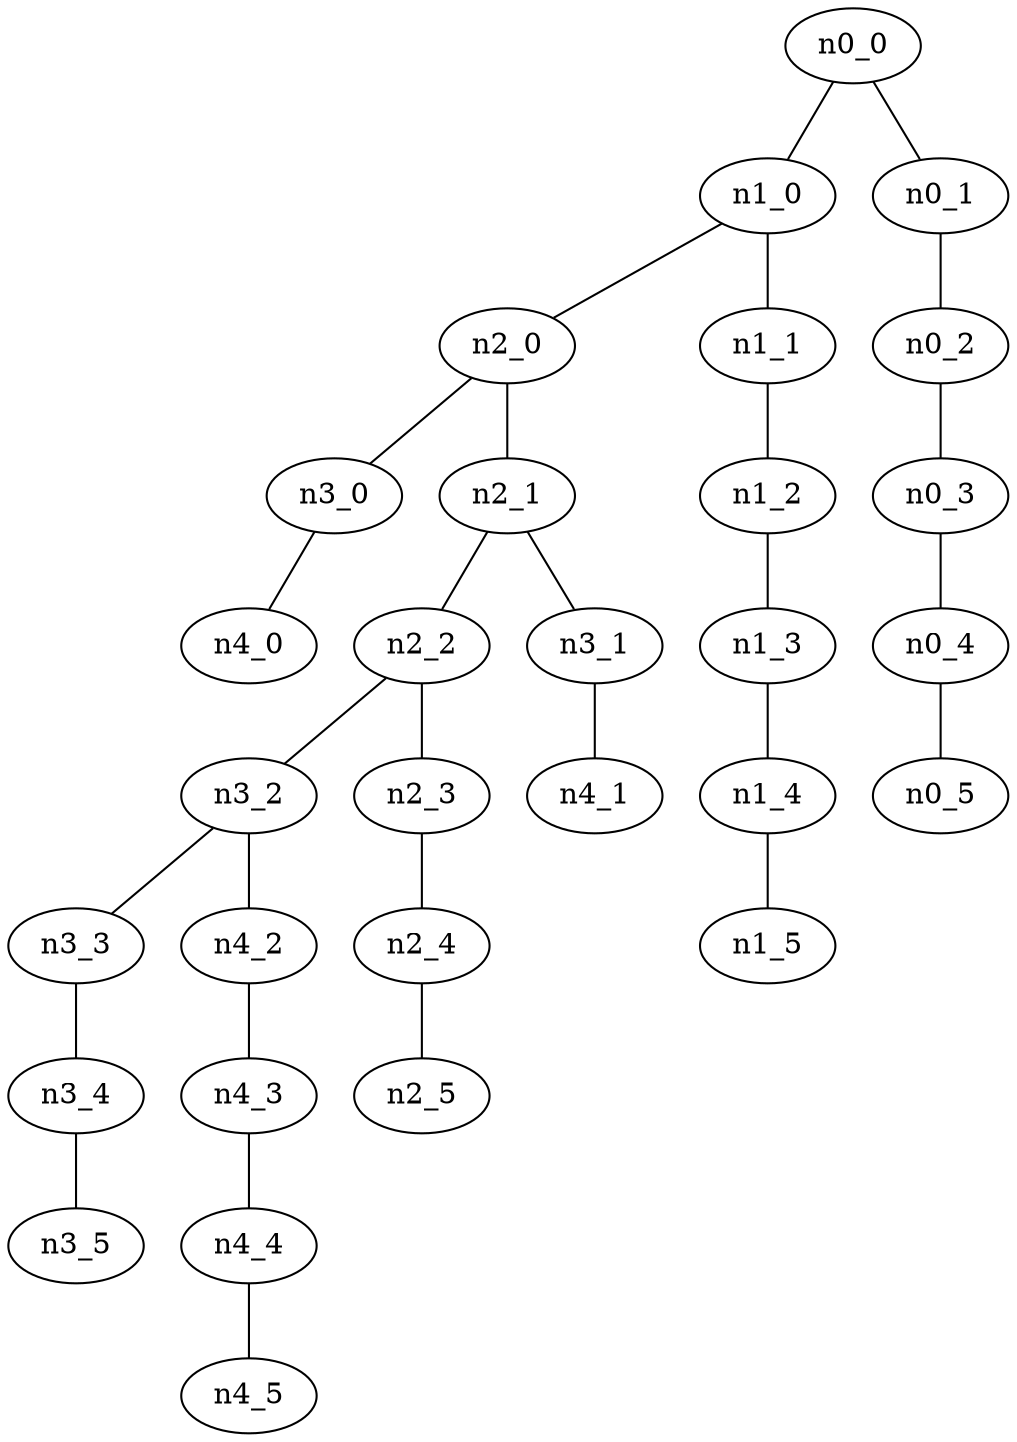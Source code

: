 graph G {
"n4_3";
"n1_0";
"n3_3";
"n3_0";
"n4_4";
"n4_5";
"n2_0";
"n4_1";
"n2_2";
"n1_3";
"n4_2";
"n0_5";
"n2_5";
"n1_4";
"n3_5";
"n3_2";
"n2_4";
"n0_3";
"n1_1";
"n4_0";
"n0_4";
"n3_4";
"n2_1";
"n0_0";
"n1_5";
"n3_1";
"n2_3";
"n0_1";
"n1_2";
"n0_2";
    "n1_4" -- "n1_5";
    "n0_0" -- "n1_0";
    "n3_1" -- "n4_1";
    "n3_2" -- "n4_2";
    "n1_0" -- "n2_0";
    "n2_0" -- "n2_1";
    "n0_4" -- "n0_5";
    "n4_4" -- "n4_5";
    "n2_4" -- "n2_5";
    "n2_3" -- "n2_4";
    "n0_3" -- "n0_4";
    "n0_1" -- "n0_2";
    "n2_2" -- "n3_2";
    "n3_4" -- "n3_5";
    "n3_3" -- "n3_4";
    "n2_1" -- "n2_2";
    "n0_0" -- "n0_1";
    "n1_2" -- "n1_3";
    "n1_3" -- "n1_4";
    "n2_0" -- "n3_0";
    "n3_0" -- "n4_0";
    "n3_2" -- "n3_3";
    "n4_2" -- "n4_3";
    "n2_2" -- "n2_3";
    "n1_0" -- "n1_1";
    "n1_1" -- "n1_2";
    "n4_3" -- "n4_4";
    "n2_1" -- "n3_1";
    "n0_2" -- "n0_3";
}
